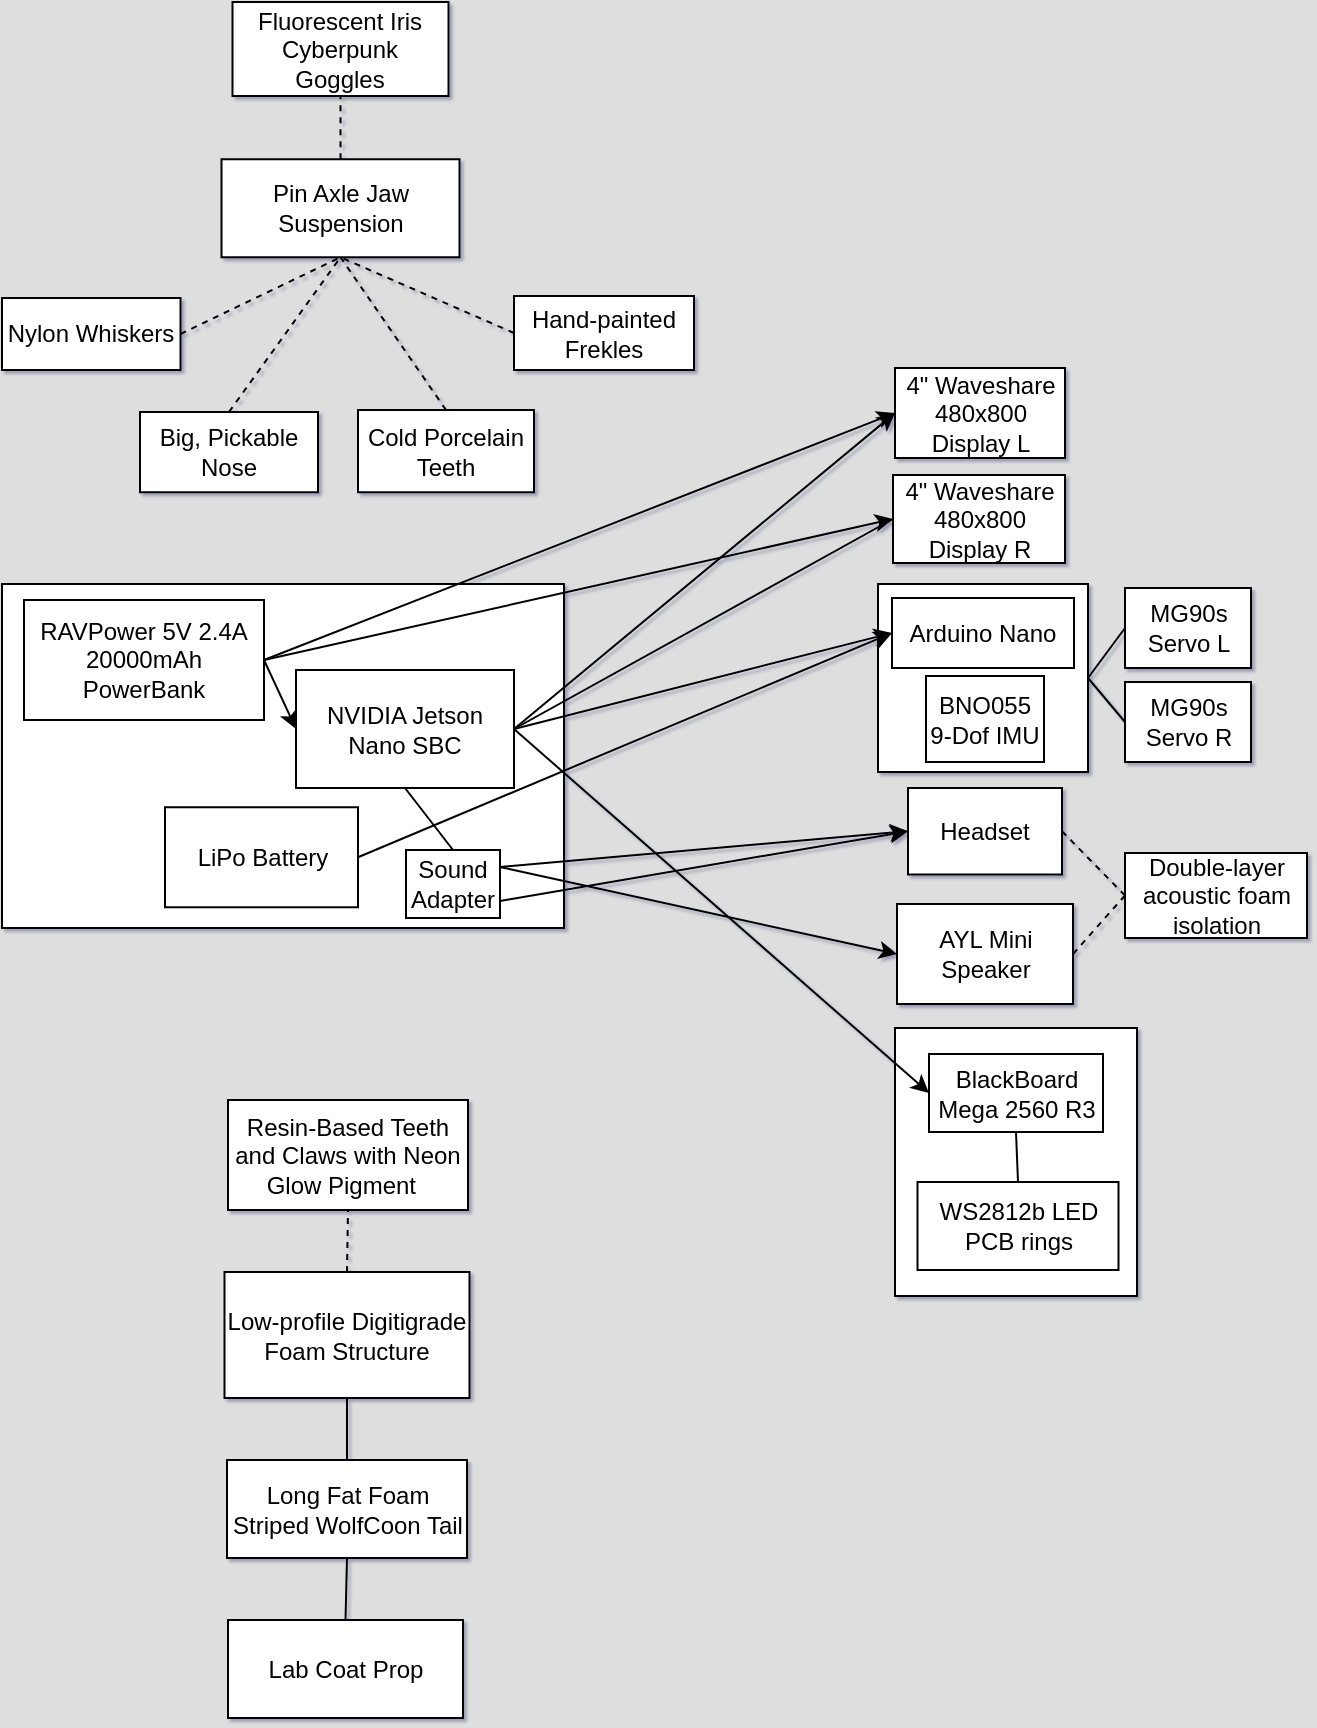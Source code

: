 <mxfile version="12.7.0" type="device"><diagram id="meEQKwicSAwc1KFZT5nb" name="Page-1"><mxGraphModel dx="868" dy="483" grid="0" gridSize="10" guides="1" tooltips="1" connect="1" arrows="1" fold="1" page="1" pageScale="1" pageWidth="827" pageHeight="1169" background="#DEDEDE" math="0" shadow="1"><root><mxCell id="0"/><mxCell id="1" parent="0"/><mxCell id="GBbC1uxBpTtk7452idiG-1" value="" style="rounded=0;whiteSpace=wrap;html=1;" parent="1" vertex="1"><mxGeometry x="557" y="382" width="105" height="94" as="geometry"/></mxCell><mxCell id="Nwgi6No1Y5rALYJXFBc9-1" value="" style="rounded=0;whiteSpace=wrap;html=1;" parent="1" vertex="1"><mxGeometry x="565.5" y="604" width="121" height="134" as="geometry"/></mxCell><mxCell id="DGbpkix3uCbMqAGdI3nw-2" value="" style="rounded=0;whiteSpace=wrap;html=1;" parent="1" vertex="1"><mxGeometry x="119" y="382" width="281" height="172" as="geometry"/></mxCell><mxCell id="sJYIKFFBBBpRVcEcnY1A-2" value="NVIDIA Jetson Nano SBC" style="rounded=0;whiteSpace=wrap;html=1;" parent="1" vertex="1"><mxGeometry x="266" y="425" width="109" height="59" as="geometry"/></mxCell><mxCell id="sJYIKFFBBBpRVcEcnY1A-4" value="RAVPower 5V 2.4A&lt;br&gt;20000mAh PowerBank" style="rounded=0;whiteSpace=wrap;html=1;" parent="1" vertex="1"><mxGeometry x="130" y="390" width="120" height="60" as="geometry"/></mxCell><mxCell id="MiqG1OLB_oiA9NUDDggW-1" value="AYL Mini Speaker" style="rounded=0;whiteSpace=wrap;html=1;" parent="1" vertex="1"><mxGeometry x="566.5" y="542" width="88" height="50" as="geometry"/></mxCell><mxCell id="MiqG1OLB_oiA9NUDDggW-14" value="4&quot; Waveshare&lt;br&gt;480x800 Display L" style="rounded=0;whiteSpace=wrap;html=1;" parent="1" vertex="1"><mxGeometry x="565.5" y="274" width="85" height="45" as="geometry"/></mxCell><mxCell id="MiqG1OLB_oiA9NUDDggW-16" value="Headset" style="rounded=0;whiteSpace=wrap;html=1;" parent="1" vertex="1"><mxGeometry x="572" y="484" width="77" height="43.25" as="geometry"/></mxCell><mxCell id="MiqG1OLB_oiA9NUDDggW-20" value="4&quot; Waveshare&lt;br&gt;480x800 Display R" style="rounded=0;whiteSpace=wrap;html=1;" parent="1" vertex="1"><mxGeometry x="564.5" y="327.5" width="86" height="44" as="geometry"/></mxCell><mxCell id="MiqG1OLB_oiA9NUDDggW-31" value="" style="endArrow=classic;html=1;entryX=0;entryY=0.5;entryDx=0;entryDy=0;exitX=1;exitY=0.5;exitDx=0;exitDy=0;" parent="1" source="sJYIKFFBBBpRVcEcnY1A-4" target="sJYIKFFBBBpRVcEcnY1A-2" edge="1"><mxGeometry width="50" height="50" relative="1" as="geometry"><mxPoint x="258.5" y="587" as="sourcePoint"/><mxPoint x="185.5" y="671" as="targetPoint"/></mxGeometry></mxCell><mxCell id="EwRE9bhfaP1bS0f3p2Km-1" value="Pin Axle Jaw Suspension" style="rounded=0;whiteSpace=wrap;html=1;" parent="1" vertex="1"><mxGeometry x="228.75" y="169.63" width="119" height="49" as="geometry"/></mxCell><mxCell id="d74oWjSoeUJaTprNm0ml-1" value="Sound Adapter" style="rounded=0;whiteSpace=wrap;html=1;" parent="1" vertex="1"><mxGeometry x="321" y="515" width="47" height="34" as="geometry"/></mxCell><mxCell id="1WqXuKTqIWCNE-_j3OdE-2" value="" style="endArrow=none;html=1;exitX=1;exitY=0.5;exitDx=0;exitDy=0;entryX=0;entryY=0.5;entryDx=0;entryDy=0;" parent="1" source="sJYIKFFBBBpRVcEcnY1A-2" target="MiqG1OLB_oiA9NUDDggW-20" edge="1"><mxGeometry width="50" height="50" relative="1" as="geometry"><mxPoint x="477" y="416" as="sourcePoint"/><mxPoint x="141" y="691" as="targetPoint"/></mxGeometry></mxCell><mxCell id="1WqXuKTqIWCNE-_j3OdE-3" value="" style="endArrow=classic;html=1;exitX=1;exitY=0.5;exitDx=0;exitDy=0;entryX=0;entryY=0.5;entryDx=0;entryDy=0;" parent="1" source="sJYIKFFBBBpRVcEcnY1A-4" target="MiqG1OLB_oiA9NUDDggW-20" edge="1"><mxGeometry width="50" height="50" relative="1" as="geometry"><mxPoint x="91" y="741" as="sourcePoint"/><mxPoint x="141" y="691" as="targetPoint"/></mxGeometry></mxCell><mxCell id="1WqXuKTqIWCNE-_j3OdE-4" value="" style="endArrow=classic;html=1;exitX=1;exitY=0.5;exitDx=0;exitDy=0;entryX=0;entryY=0.5;entryDx=0;entryDy=0;" parent="1" source="sJYIKFFBBBpRVcEcnY1A-4" target="MiqG1OLB_oiA9NUDDggW-14" edge="1"><mxGeometry width="50" height="50" relative="1" as="geometry"><mxPoint x="103" y="741" as="sourcePoint"/><mxPoint x="153" y="691" as="targetPoint"/></mxGeometry></mxCell><mxCell id="Ozhnao1Kgd7wMi6BiEIW-4" value="Low-profile Digitigrade Foam Structure" style="rounded=0;whiteSpace=wrap;html=1;" parent="1" vertex="1"><mxGeometry x="230.25" y="726" width="122.5" height="63" as="geometry"/></mxCell><mxCell id="DGbpkix3uCbMqAGdI3nw-13" value="Lab Coat Prop" style="rounded=0;whiteSpace=wrap;html=1;" parent="1" vertex="1"><mxGeometry x="232" y="900" width="117.5" height="49" as="geometry"/></mxCell><mxCell id="28AcZjOTteZiDZgUOdVm-1" value="" style="endArrow=classic;html=1;exitX=1;exitY=0.25;exitDx=0;exitDy=0;entryX=0;entryY=0.5;entryDx=0;entryDy=0;" parent="1" source="d74oWjSoeUJaTprNm0ml-1" target="MiqG1OLB_oiA9NUDDggW-16" edge="1"><mxGeometry width="50" height="50" relative="1" as="geometry"><mxPoint x="88" y="942" as="sourcePoint"/><mxPoint x="138" y="892" as="targetPoint"/></mxGeometry></mxCell><mxCell id="sT_HI0OkMNF5smvUSv7Q-1" value="" style="endArrow=classic;html=1;exitX=1;exitY=0.75;exitDx=0;exitDy=0;entryX=0;entryY=0.5;entryDx=0;entryDy=0;" parent="1" source="d74oWjSoeUJaTprNm0ml-1" target="MiqG1OLB_oiA9NUDDggW-16" edge="1"><mxGeometry width="50" height="50" relative="1" as="geometry"><mxPoint x="88" y="1013" as="sourcePoint"/><mxPoint x="582" y="523" as="targetPoint"/></mxGeometry></mxCell><mxCell id="xB7NIbq1R1IMoygo_GZn-1" value="BlackBoard Mega 2560 R3" style="rounded=0;whiteSpace=wrap;html=1;" parent="1" vertex="1"><mxGeometry x="582.5" y="617" width="87" height="39" as="geometry"/></mxCell><mxCell id="xB7NIbq1R1IMoygo_GZn-2" value="" style="endArrow=classic;html=1;exitX=1;exitY=0.5;exitDx=0;exitDy=0;entryX=0;entryY=0.5;entryDx=0;entryDy=0;" parent="1" source="sJYIKFFBBBpRVcEcnY1A-2" target="xB7NIbq1R1IMoygo_GZn-1" edge="1"><mxGeometry width="50" height="50" relative="1" as="geometry"><mxPoint x="88" y="909" as="sourcePoint"/><mxPoint x="138" y="859" as="targetPoint"/></mxGeometry></mxCell><mxCell id="xB7NIbq1R1IMoygo_GZn-3" value="" style="endArrow=none;dashed=1;html=1;entryX=1;entryY=0.5;entryDx=0;entryDy=0;exitX=0;exitY=0.5;exitDx=0;exitDy=0;" parent="1" source="xB7NIbq1R1IMoygo_GZn-4" target="MiqG1OLB_oiA9NUDDggW-16" edge="1"><mxGeometry width="50" height="50" relative="1" as="geometry"><mxPoint x="663.5" y="494.25" as="sourcePoint"/><mxPoint x="105.5" y="878.25" as="targetPoint"/></mxGeometry></mxCell><mxCell id="xB7NIbq1R1IMoygo_GZn-4" value="Double-layer acoustic foam isolation" style="rounded=0;whiteSpace=wrap;html=1;" parent="1" vertex="1"><mxGeometry x="680.5" y="516.5" width="91" height="42.5" as="geometry"/></mxCell><mxCell id="Nwgi6No1Y5rALYJXFBc9-3" value="WS2812b LED PCB rings" style="rounded=0;whiteSpace=wrap;html=1;" parent="1" vertex="1"><mxGeometry x="576.75" y="681" width="100.5" height="44" as="geometry"/></mxCell><mxCell id="Nwgi6No1Y5rALYJXFBc9-7" value="" style="endArrow=none;html=1;entryX=0.5;entryY=1;entryDx=0;entryDy=0;exitX=0.5;exitY=0;exitDx=0;exitDy=0;" parent="1" source="Nwgi6No1Y5rALYJXFBc9-3" target="xB7NIbq1R1IMoygo_GZn-1" edge="1"><mxGeometry width="50" height="50" relative="1" as="geometry"><mxPoint x="55.5" y="922" as="sourcePoint"/><mxPoint x="105.5" y="872" as="targetPoint"/></mxGeometry></mxCell><mxCell id="SbJKU-Y2Ye1dmVYDqHo5-1" value="Resin-Based Teeth and Claws with Neon Glow Pigment&amp;nbsp;&amp;nbsp;" style="rounded=0;whiteSpace=wrap;html=1;" parent="1" vertex="1"><mxGeometry x="232" y="640" width="120" height="55" as="geometry"/></mxCell><mxCell id="SbJKU-Y2Ye1dmVYDqHo5-2" value="" style="endArrow=none;dashed=1;html=1;entryX=0.5;entryY=1;entryDx=0;entryDy=0;exitX=0.5;exitY=0;exitDx=0;exitDy=0;" parent="1" source="Ozhnao1Kgd7wMi6BiEIW-4" target="SbJKU-Y2Ye1dmVYDqHo5-1" edge="1"><mxGeometry width="50" height="50" relative="1" as="geometry"><mxPoint x="-32.75" y="997" as="sourcePoint"/><mxPoint x="17.25" y="947" as="targetPoint"/></mxGeometry></mxCell><mxCell id="H9GIjnEAIh9E3dcZyppp-1" value="Nylon Whiskers" style="rounded=0;whiteSpace=wrap;html=1;" parent="1" vertex="1"><mxGeometry x="119" y="239" width="89.25" height="36" as="geometry"/></mxCell><mxCell id="G8CKnrLTyZzQH0mxdqqO-1" value="Long Fat Foam Striped WolfCoon Tail" style="rounded=0;whiteSpace=wrap;html=1;" parent="1" vertex="1"><mxGeometry x="231.5" y="820" width="120" height="49" as="geometry"/></mxCell><mxCell id="G8CKnrLTyZzQH0mxdqqO-4" value="" style="endArrow=none;html=1;entryX=0.5;entryY=1;entryDx=0;entryDy=0;exitX=0.5;exitY=0;exitDx=0;exitDy=0;" parent="1" source="G8CKnrLTyZzQH0mxdqqO-1" target="Ozhnao1Kgd7wMi6BiEIW-4" edge="1"><mxGeometry width="50" height="50" relative="1" as="geometry"><mxPoint x="-32.75" y="1050" as="sourcePoint"/><mxPoint x="17.25" y="1000" as="targetPoint"/></mxGeometry></mxCell><mxCell id="G8CKnrLTyZzQH0mxdqqO-5" value="" style="endArrow=none;html=1;entryX=0.5;entryY=1;entryDx=0;entryDy=0;exitX=0.5;exitY=0;exitDx=0;exitDy=0;" parent="1" source="DGbpkix3uCbMqAGdI3nw-13" target="G8CKnrLTyZzQH0mxdqqO-1" edge="1"><mxGeometry width="50" height="50" relative="1" as="geometry"><mxPoint x="-32.75" y="1050" as="sourcePoint"/><mxPoint x="17.25" y="1000" as="targetPoint"/></mxGeometry></mxCell><mxCell id="5ehBXQJCV_ktka_rZLjv-2" value="Fluorescent Iris Cyberpunk &lt;br&gt;Goggles" style="rounded=0;whiteSpace=wrap;html=1;" parent="1" vertex="1"><mxGeometry x="234.25" y="91" width="108" height="47" as="geometry"/></mxCell><mxCell id="5ehBXQJCV_ktka_rZLjv-3" value="" style="endArrow=classic;html=1;exitX=1;exitY=0.5;exitDx=0;exitDy=0;entryX=0;entryY=0.5;entryDx=0;entryDy=0;" parent="1" source="sJYIKFFBBBpRVcEcnY1A-2" target="MiqG1OLB_oiA9NUDDggW-14" edge="1"><mxGeometry width="50" height="50" relative="1" as="geometry"><mxPoint x="88" y="1035" as="sourcePoint"/><mxPoint x="138" y="985" as="targetPoint"/></mxGeometry></mxCell><mxCell id="mjT4M5Ip4WEiN_Ukw4vy-2" value="" style="endArrow=classic;html=1;exitX=1;exitY=0.25;exitDx=0;exitDy=0;entryX=0;entryY=0.5;entryDx=0;entryDy=0;" parent="1" source="d74oWjSoeUJaTprNm0ml-1" target="MiqG1OLB_oiA9NUDDggW-1" edge="1"><mxGeometry width="50" height="50" relative="1" as="geometry"><mxPoint x="88" y="1035" as="sourcePoint"/><mxPoint x="231" y="670" as="targetPoint"/></mxGeometry></mxCell><mxCell id="mjT4M5Ip4WEiN_Ukw4vy-4" value="Big, Pickable Nose" style="rounded=0;whiteSpace=wrap;html=1;" parent="1" vertex="1"><mxGeometry x="188" y="296" width="89" height="40.12" as="geometry"/></mxCell><mxCell id="mjT4M5Ip4WEiN_Ukw4vy-7" value="Hand-painted Frekles" style="rounded=0;whiteSpace=wrap;html=1;" parent="1" vertex="1"><mxGeometry x="375" y="238" width="90" height="37" as="geometry"/></mxCell><mxCell id="75WBdUimkvRTPKwDRiG--1" value="" style="endArrow=none;dashed=1;html=1;entryX=1;entryY=0.5;entryDx=0;entryDy=0;exitX=0;exitY=0.5;exitDx=0;exitDy=0;" parent="1" source="xB7NIbq1R1IMoygo_GZn-4" target="MiqG1OLB_oiA9NUDDggW-1" edge="1"><mxGeometry width="50" height="50" relative="1" as="geometry"><mxPoint x="77.5" y="1077" as="sourcePoint"/><mxPoint x="127.5" y="1027" as="targetPoint"/></mxGeometry></mxCell><mxCell id="b1oqq4FJI2QccXOFWXnQ-2" value="" style="endArrow=none;dashed=1;html=1;entryX=0.5;entryY=1;entryDx=0;entryDy=0;exitX=0.5;exitY=0;exitDx=0;exitDy=0;" parent="1" source="EwRE9bhfaP1bS0f3p2Km-1" target="5ehBXQJCV_ktka_rZLjv-2" edge="1"><mxGeometry width="50" height="50" relative="1" as="geometry"><mxPoint x="-52.75" y="977.88" as="sourcePoint"/><mxPoint x="288.25" y="147.88" as="targetPoint"/></mxGeometry></mxCell><mxCell id="b1oqq4FJI2QccXOFWXnQ-3" value="" style="endArrow=none;dashed=1;html=1;entryX=0.5;entryY=1;entryDx=0;entryDy=0;exitX=1;exitY=0.5;exitDx=0;exitDy=0;" parent="1" source="H9GIjnEAIh9E3dcZyppp-1" target="EwRE9bhfaP1bS0f3p2Km-1" edge="1"><mxGeometry width="50" height="50" relative="1" as="geometry"><mxPoint x="-17.5" y="1036.88" as="sourcePoint"/><mxPoint x="32.5" y="986.88" as="targetPoint"/></mxGeometry></mxCell><mxCell id="b1oqq4FJI2QccXOFWXnQ-4" value="" style="endArrow=none;dashed=1;html=1;entryX=0.5;entryY=1;entryDx=0;entryDy=0;exitX=0;exitY=0.5;exitDx=0;exitDy=0;" parent="1" source="mjT4M5Ip4WEiN_Ukw4vy-7" target="EwRE9bhfaP1bS0f3p2Km-1" edge="1"><mxGeometry width="50" height="50" relative="1" as="geometry"><mxPoint x="-17.5" y="1108.88" as="sourcePoint"/><mxPoint x="32.5" y="1058.88" as="targetPoint"/></mxGeometry></mxCell><mxCell id="b1oqq4FJI2QccXOFWXnQ-6" value="" style="endArrow=none;dashed=1;html=1;entryX=0.5;entryY=1;entryDx=0;entryDy=0;exitX=0.5;exitY=0;exitDx=0;exitDy=0;" parent="1" source="mjT4M5Ip4WEiN_Ukw4vy-4" target="EwRE9bhfaP1bS0f3p2Km-1" edge="1"><mxGeometry width="50" height="50" relative="1" as="geometry"><mxPoint x="-17.5" y="1036.88" as="sourcePoint"/><mxPoint x="32.5" y="986.88" as="targetPoint"/></mxGeometry></mxCell><mxCell id="l3iReEpkzlMMZ4JEiKjo-1" value="Arduino Nano" style="rounded=0;whiteSpace=wrap;html=1;" parent="1" vertex="1"><mxGeometry x="564" y="389" width="91" height="35" as="geometry"/></mxCell><mxCell id="l3iReEpkzlMMZ4JEiKjo-2" value="LiPo Battery" style="rounded=0;whiteSpace=wrap;html=1;" parent="1" vertex="1"><mxGeometry x="200.5" y="493.63" width="96.5" height="50" as="geometry"/></mxCell><mxCell id="l3iReEpkzlMMZ4JEiKjo-3" value="" style="endArrow=classic;html=1;exitX=1;exitY=0.5;exitDx=0;exitDy=0;entryX=0;entryY=0.5;entryDx=0;entryDy=0;" parent="1" source="l3iReEpkzlMMZ4JEiKjo-2" target="l3iReEpkzlMMZ4JEiKjo-1" edge="1"><mxGeometry width="50" height="50" relative="1" as="geometry"><mxPoint x="88" y="1014" as="sourcePoint"/><mxPoint x="138" y="964" as="targetPoint"/></mxGeometry></mxCell><mxCell id="l3iReEpkzlMMZ4JEiKjo-5" value="" style="endArrow=classic;html=1;exitX=1;exitY=0.5;exitDx=0;exitDy=0;entryX=0;entryY=0.5;entryDx=0;entryDy=0;" parent="1" source="sJYIKFFBBBpRVcEcnY1A-2" target="l3iReEpkzlMMZ4JEiKjo-1" edge="1"><mxGeometry width="50" height="50" relative="1" as="geometry"><mxPoint x="100" y="1030" as="sourcePoint"/><mxPoint x="150" y="980" as="targetPoint"/></mxGeometry></mxCell><mxCell id="l3iReEpkzlMMZ4JEiKjo-6" value="MG90s Servo L" style="rounded=0;whiteSpace=wrap;html=1;" parent="1" vertex="1"><mxGeometry x="680.5" y="384" width="63" height="40" as="geometry"/></mxCell><mxCell id="l3iReEpkzlMMZ4JEiKjo-7" value="MG90s Servo R" style="rounded=0;whiteSpace=wrap;html=1;" parent="1" vertex="1"><mxGeometry x="680.5" y="431" width="63" height="40" as="geometry"/></mxCell><mxCell id="l3iReEpkzlMMZ4JEiKjo-9" value="" style="endArrow=none;html=1;entryX=1;entryY=0.5;entryDx=0;entryDy=0;exitX=0;exitY=0.5;exitDx=0;exitDy=0;" parent="1" source="l3iReEpkzlMMZ4JEiKjo-7" target="GBbC1uxBpTtk7452idiG-1" edge="1"><mxGeometry width="50" height="50" relative="1" as="geometry"><mxPoint x="123" y="1030" as="sourcePoint"/><mxPoint x="173" y="980" as="targetPoint"/></mxGeometry></mxCell><mxCell id="l3iReEpkzlMMZ4JEiKjo-10" value="" style="endArrow=none;html=1;exitX=1;exitY=0.5;exitDx=0;exitDy=0;entryX=0;entryY=0.5;entryDx=0;entryDy=0;" parent="1" source="GBbC1uxBpTtk7452idiG-1" target="l3iReEpkzlMMZ4JEiKjo-6" edge="1"><mxGeometry width="50" height="50" relative="1" as="geometry"><mxPoint x="123" y="1030" as="sourcePoint"/><mxPoint x="173" y="980" as="targetPoint"/></mxGeometry></mxCell><mxCell id="GBbC1uxBpTtk7452idiG-2" value="BNO055 9-Dof IMU" style="rounded=0;whiteSpace=wrap;html=1;" parent="1" vertex="1"><mxGeometry x="581" y="428" width="59" height="43" as="geometry"/></mxCell><mxCell id="jllxHu10YHPrvjv_D6Jr-1" value="Cold Porcelain Teeth" style="rounded=0;whiteSpace=wrap;html=1;" parent="1" vertex="1"><mxGeometry x="297" y="295" width="88" height="41.12" as="geometry"/></mxCell><mxCell id="jllxHu10YHPrvjv_D6Jr-2" value="" style="endArrow=none;dashed=1;html=1;entryX=0.5;entryY=1;entryDx=0;entryDy=0;exitX=0.5;exitY=0;exitDx=0;exitDy=0;" parent="1" source="jllxHu10YHPrvjv_D6Jr-1" target="EwRE9bhfaP1bS0f3p2Km-1" edge="1"><mxGeometry width="50" height="50" relative="1" as="geometry"><mxPoint x="92" y="1020" as="sourcePoint"/><mxPoint x="296" y="238" as="targetPoint"/></mxGeometry></mxCell><mxCell id="8adFV0giL6s0fh2IGqew-1" value="" style="endArrow=none;html=1;entryX=0.5;entryY=1;entryDx=0;entryDy=0;exitX=0.5;exitY=0;exitDx=0;exitDy=0;" edge="1" parent="1" source="d74oWjSoeUJaTprNm0ml-1" target="sJYIKFFBBBpRVcEcnY1A-2"><mxGeometry width="50" height="50" relative="1" as="geometry"><mxPoint x="119" y="1033" as="sourcePoint"/><mxPoint x="169" y="983" as="targetPoint"/></mxGeometry></mxCell></root></mxGraphModel></diagram></mxfile>